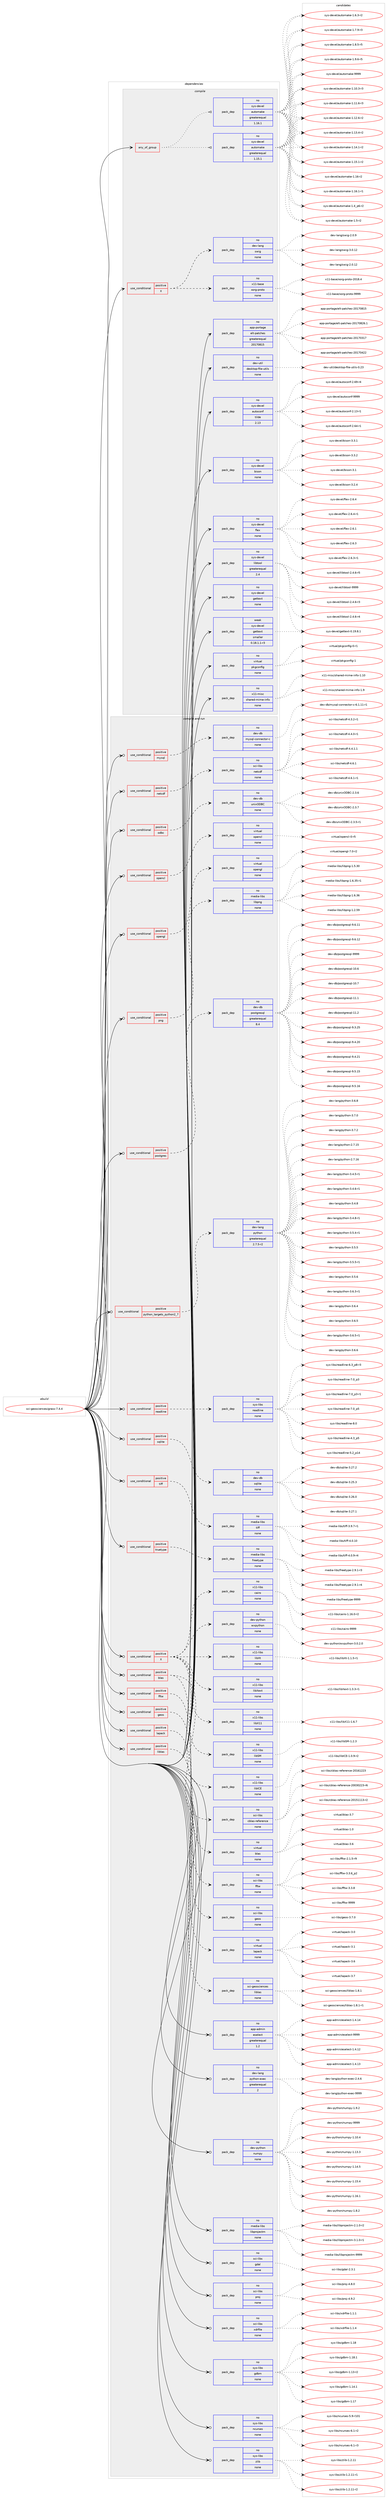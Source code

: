 digraph prolog {

# *************
# Graph options
# *************

newrank=true;
concentrate=true;
compound=true;
graph [rankdir=LR,fontname=Helvetica,fontsize=10,ranksep=1.5];#, ranksep=2.5, nodesep=0.2];
edge  [arrowhead=vee];
node  [fontname=Helvetica,fontsize=10];

# **********
# The ebuild
# **********

subgraph cluster_leftcol {
color=gray;
rank=same;
label=<<i>ebuild</i>>;
id [label="sci-geosciences/grass-7.4.4", color=red, width=4, href="../sci-geosciences/grass-7.4.4.svg"];
}

# ****************
# The dependencies
# ****************

subgraph cluster_midcol {
color=gray;
label=<<i>dependencies</i>>;
subgraph cluster_compile {
fillcolor="#eeeeee";
style=filled;
label=<<i>compile</i>>;
subgraph any26850 {
dependency1690851 [label=<<TABLE BORDER="0" CELLBORDER="1" CELLSPACING="0" CELLPADDING="4"><TR><TD CELLPADDING="10">any_of_group</TD></TR></TABLE>>, shape=none, color=red];subgraph pack1210342 {
dependency1690852 [label=<<TABLE BORDER="0" CELLBORDER="1" CELLSPACING="0" CELLPADDING="4" WIDTH="220"><TR><TD ROWSPAN="6" CELLPADDING="30">pack_dep</TD></TR><TR><TD WIDTH="110">no</TD></TR><TR><TD>sys-devel</TD></TR><TR><TD>automake</TD></TR><TR><TD>greaterequal</TD></TR><TR><TD>1.16.1</TD></TR></TABLE>>, shape=none, color=blue];
}
dependency1690851:e -> dependency1690852:w [weight=20,style="dotted",arrowhead="oinv"];
subgraph pack1210343 {
dependency1690853 [label=<<TABLE BORDER="0" CELLBORDER="1" CELLSPACING="0" CELLPADDING="4" WIDTH="220"><TR><TD ROWSPAN="6" CELLPADDING="30">pack_dep</TD></TR><TR><TD WIDTH="110">no</TD></TR><TR><TD>sys-devel</TD></TR><TR><TD>automake</TD></TR><TR><TD>greaterequal</TD></TR><TR><TD>1.15.1</TD></TR></TABLE>>, shape=none, color=blue];
}
dependency1690851:e -> dependency1690853:w [weight=20,style="dotted",arrowhead="oinv"];
}
id:e -> dependency1690851:w [weight=20,style="solid",arrowhead="vee"];
subgraph cond452807 {
dependency1690854 [label=<<TABLE BORDER="0" CELLBORDER="1" CELLSPACING="0" CELLPADDING="4"><TR><TD ROWSPAN="3" CELLPADDING="10">use_conditional</TD></TR><TR><TD>positive</TD></TR><TR><TD>X</TD></TR></TABLE>>, shape=none, color=red];
subgraph pack1210344 {
dependency1690855 [label=<<TABLE BORDER="0" CELLBORDER="1" CELLSPACING="0" CELLPADDING="4" WIDTH="220"><TR><TD ROWSPAN="6" CELLPADDING="30">pack_dep</TD></TR><TR><TD WIDTH="110">no</TD></TR><TR><TD>dev-lang</TD></TR><TR><TD>swig</TD></TR><TR><TD>none</TD></TR><TR><TD></TD></TR></TABLE>>, shape=none, color=blue];
}
dependency1690854:e -> dependency1690855:w [weight=20,style="dashed",arrowhead="vee"];
subgraph pack1210345 {
dependency1690856 [label=<<TABLE BORDER="0" CELLBORDER="1" CELLSPACING="0" CELLPADDING="4" WIDTH="220"><TR><TD ROWSPAN="6" CELLPADDING="30">pack_dep</TD></TR><TR><TD WIDTH="110">no</TD></TR><TR><TD>x11-base</TD></TR><TR><TD>xorg-proto</TD></TR><TR><TD>none</TD></TR><TR><TD></TD></TR></TABLE>>, shape=none, color=blue];
}
dependency1690854:e -> dependency1690856:w [weight=20,style="dashed",arrowhead="vee"];
}
id:e -> dependency1690854:w [weight=20,style="solid",arrowhead="vee"];
subgraph pack1210346 {
dependency1690857 [label=<<TABLE BORDER="0" CELLBORDER="1" CELLSPACING="0" CELLPADDING="4" WIDTH="220"><TR><TD ROWSPAN="6" CELLPADDING="30">pack_dep</TD></TR><TR><TD WIDTH="110">no</TD></TR><TR><TD>app-portage</TD></TR><TR><TD>elt-patches</TD></TR><TR><TD>greaterequal</TD></TR><TR><TD>20170815</TD></TR></TABLE>>, shape=none, color=blue];
}
id:e -> dependency1690857:w [weight=20,style="solid",arrowhead="vee"];
subgraph pack1210347 {
dependency1690858 [label=<<TABLE BORDER="0" CELLBORDER="1" CELLSPACING="0" CELLPADDING="4" WIDTH="220"><TR><TD ROWSPAN="6" CELLPADDING="30">pack_dep</TD></TR><TR><TD WIDTH="110">no</TD></TR><TR><TD>dev-util</TD></TR><TR><TD>desktop-file-utils</TD></TR><TR><TD>none</TD></TR><TR><TD></TD></TR></TABLE>>, shape=none, color=blue];
}
id:e -> dependency1690858:w [weight=20,style="solid",arrowhead="vee"];
subgraph pack1210348 {
dependency1690859 [label=<<TABLE BORDER="0" CELLBORDER="1" CELLSPACING="0" CELLPADDING="4" WIDTH="220"><TR><TD ROWSPAN="6" CELLPADDING="30">pack_dep</TD></TR><TR><TD WIDTH="110">no</TD></TR><TR><TD>sys-devel</TD></TR><TR><TD>autoconf</TD></TR><TR><TD>tilde</TD></TR><TR><TD>2.13</TD></TR></TABLE>>, shape=none, color=blue];
}
id:e -> dependency1690859:w [weight=20,style="solid",arrowhead="vee"];
subgraph pack1210349 {
dependency1690860 [label=<<TABLE BORDER="0" CELLBORDER="1" CELLSPACING="0" CELLPADDING="4" WIDTH="220"><TR><TD ROWSPAN="6" CELLPADDING="30">pack_dep</TD></TR><TR><TD WIDTH="110">no</TD></TR><TR><TD>sys-devel</TD></TR><TR><TD>bison</TD></TR><TR><TD>none</TD></TR><TR><TD></TD></TR></TABLE>>, shape=none, color=blue];
}
id:e -> dependency1690860:w [weight=20,style="solid",arrowhead="vee"];
subgraph pack1210350 {
dependency1690861 [label=<<TABLE BORDER="0" CELLBORDER="1" CELLSPACING="0" CELLPADDING="4" WIDTH="220"><TR><TD ROWSPAN="6" CELLPADDING="30">pack_dep</TD></TR><TR><TD WIDTH="110">no</TD></TR><TR><TD>sys-devel</TD></TR><TR><TD>flex</TD></TR><TR><TD>none</TD></TR><TR><TD></TD></TR></TABLE>>, shape=none, color=blue];
}
id:e -> dependency1690861:w [weight=20,style="solid",arrowhead="vee"];
subgraph pack1210351 {
dependency1690862 [label=<<TABLE BORDER="0" CELLBORDER="1" CELLSPACING="0" CELLPADDING="4" WIDTH="220"><TR><TD ROWSPAN="6" CELLPADDING="30">pack_dep</TD></TR><TR><TD WIDTH="110">no</TD></TR><TR><TD>sys-devel</TD></TR><TR><TD>gettext</TD></TR><TR><TD>none</TD></TR><TR><TD></TD></TR></TABLE>>, shape=none, color=blue];
}
id:e -> dependency1690862:w [weight=20,style="solid",arrowhead="vee"];
subgraph pack1210352 {
dependency1690863 [label=<<TABLE BORDER="0" CELLBORDER="1" CELLSPACING="0" CELLPADDING="4" WIDTH="220"><TR><TD ROWSPAN="6" CELLPADDING="30">pack_dep</TD></TR><TR><TD WIDTH="110">no</TD></TR><TR><TD>sys-devel</TD></TR><TR><TD>libtool</TD></TR><TR><TD>greaterequal</TD></TR><TR><TD>2.4</TD></TR></TABLE>>, shape=none, color=blue];
}
id:e -> dependency1690863:w [weight=20,style="solid",arrowhead="vee"];
subgraph pack1210353 {
dependency1690864 [label=<<TABLE BORDER="0" CELLBORDER="1" CELLSPACING="0" CELLPADDING="4" WIDTH="220"><TR><TD ROWSPAN="6" CELLPADDING="30">pack_dep</TD></TR><TR><TD WIDTH="110">no</TD></TR><TR><TD>virtual</TD></TR><TR><TD>pkgconfig</TD></TR><TR><TD>none</TD></TR><TR><TD></TD></TR></TABLE>>, shape=none, color=blue];
}
id:e -> dependency1690864:w [weight=20,style="solid",arrowhead="vee"];
subgraph pack1210354 {
dependency1690865 [label=<<TABLE BORDER="0" CELLBORDER="1" CELLSPACING="0" CELLPADDING="4" WIDTH="220"><TR><TD ROWSPAN="6" CELLPADDING="30">pack_dep</TD></TR><TR><TD WIDTH="110">no</TD></TR><TR><TD>x11-misc</TD></TR><TR><TD>shared-mime-info</TD></TR><TR><TD>none</TD></TR><TR><TD></TD></TR></TABLE>>, shape=none, color=blue];
}
id:e -> dependency1690865:w [weight=20,style="solid",arrowhead="vee"];
subgraph pack1210355 {
dependency1690866 [label=<<TABLE BORDER="0" CELLBORDER="1" CELLSPACING="0" CELLPADDING="4" WIDTH="220"><TR><TD ROWSPAN="6" CELLPADDING="30">pack_dep</TD></TR><TR><TD WIDTH="110">weak</TD></TR><TR><TD>sys-devel</TD></TR><TR><TD>gettext</TD></TR><TR><TD>smaller</TD></TR><TR><TD>0.18.1.1-r3</TD></TR></TABLE>>, shape=none, color=blue];
}
id:e -> dependency1690866:w [weight=20,style="solid",arrowhead="vee"];
}
subgraph cluster_compileandrun {
fillcolor="#eeeeee";
style=filled;
label=<<i>compile and run</i>>;
subgraph cond452808 {
dependency1690867 [label=<<TABLE BORDER="0" CELLBORDER="1" CELLSPACING="0" CELLPADDING="4"><TR><TD ROWSPAN="3" CELLPADDING="10">use_conditional</TD></TR><TR><TD>positive</TD></TR><TR><TD>X</TD></TR></TABLE>>, shape=none, color=red];
subgraph pack1210356 {
dependency1690868 [label=<<TABLE BORDER="0" CELLBORDER="1" CELLSPACING="0" CELLPADDING="4" WIDTH="220"><TR><TD ROWSPAN="6" CELLPADDING="30">pack_dep</TD></TR><TR><TD WIDTH="110">no</TD></TR><TR><TD>dev-python</TD></TR><TR><TD>wxpython</TD></TR><TR><TD>none</TD></TR><TR><TD></TD></TR></TABLE>>, shape=none, color=blue];
}
dependency1690867:e -> dependency1690868:w [weight=20,style="dashed",arrowhead="vee"];
subgraph pack1210357 {
dependency1690869 [label=<<TABLE BORDER="0" CELLBORDER="1" CELLSPACING="0" CELLPADDING="4" WIDTH="220"><TR><TD ROWSPAN="6" CELLPADDING="30">pack_dep</TD></TR><TR><TD WIDTH="110">no</TD></TR><TR><TD>x11-libs</TD></TR><TR><TD>cairo</TD></TR><TR><TD>none</TD></TR><TR><TD></TD></TR></TABLE>>, shape=none, color=blue];
}
dependency1690867:e -> dependency1690869:w [weight=20,style="dashed",arrowhead="vee"];
subgraph pack1210358 {
dependency1690870 [label=<<TABLE BORDER="0" CELLBORDER="1" CELLSPACING="0" CELLPADDING="4" WIDTH="220"><TR><TD ROWSPAN="6" CELLPADDING="30">pack_dep</TD></TR><TR><TD WIDTH="110">no</TD></TR><TR><TD>x11-libs</TD></TR><TR><TD>libICE</TD></TR><TR><TD>none</TD></TR><TR><TD></TD></TR></TABLE>>, shape=none, color=blue];
}
dependency1690867:e -> dependency1690870:w [weight=20,style="dashed",arrowhead="vee"];
subgraph pack1210359 {
dependency1690871 [label=<<TABLE BORDER="0" CELLBORDER="1" CELLSPACING="0" CELLPADDING="4" WIDTH="220"><TR><TD ROWSPAN="6" CELLPADDING="30">pack_dep</TD></TR><TR><TD WIDTH="110">no</TD></TR><TR><TD>x11-libs</TD></TR><TR><TD>libSM</TD></TR><TR><TD>none</TD></TR><TR><TD></TD></TR></TABLE>>, shape=none, color=blue];
}
dependency1690867:e -> dependency1690871:w [weight=20,style="dashed",arrowhead="vee"];
subgraph pack1210360 {
dependency1690872 [label=<<TABLE BORDER="0" CELLBORDER="1" CELLSPACING="0" CELLPADDING="4" WIDTH="220"><TR><TD ROWSPAN="6" CELLPADDING="30">pack_dep</TD></TR><TR><TD WIDTH="110">no</TD></TR><TR><TD>x11-libs</TD></TR><TR><TD>libX11</TD></TR><TR><TD>none</TD></TR><TR><TD></TD></TR></TABLE>>, shape=none, color=blue];
}
dependency1690867:e -> dependency1690872:w [weight=20,style="dashed",arrowhead="vee"];
subgraph pack1210361 {
dependency1690873 [label=<<TABLE BORDER="0" CELLBORDER="1" CELLSPACING="0" CELLPADDING="4" WIDTH="220"><TR><TD ROWSPAN="6" CELLPADDING="30">pack_dep</TD></TR><TR><TD WIDTH="110">no</TD></TR><TR><TD>x11-libs</TD></TR><TR><TD>libXext</TD></TR><TR><TD>none</TD></TR><TR><TD></TD></TR></TABLE>>, shape=none, color=blue];
}
dependency1690867:e -> dependency1690873:w [weight=20,style="dashed",arrowhead="vee"];
subgraph pack1210362 {
dependency1690874 [label=<<TABLE BORDER="0" CELLBORDER="1" CELLSPACING="0" CELLPADDING="4" WIDTH="220"><TR><TD ROWSPAN="6" CELLPADDING="30">pack_dep</TD></TR><TR><TD WIDTH="110">no</TD></TR><TR><TD>x11-libs</TD></TR><TR><TD>libXt</TD></TR><TR><TD>none</TD></TR><TR><TD></TD></TR></TABLE>>, shape=none, color=blue];
}
dependency1690867:e -> dependency1690874:w [weight=20,style="dashed",arrowhead="vee"];
}
id:e -> dependency1690867:w [weight=20,style="solid",arrowhead="odotvee"];
subgraph cond452809 {
dependency1690875 [label=<<TABLE BORDER="0" CELLBORDER="1" CELLSPACING="0" CELLPADDING="4"><TR><TD ROWSPAN="3" CELLPADDING="10">use_conditional</TD></TR><TR><TD>positive</TD></TR><TR><TD>blas</TD></TR></TABLE>>, shape=none, color=red];
subgraph pack1210363 {
dependency1690876 [label=<<TABLE BORDER="0" CELLBORDER="1" CELLSPACING="0" CELLPADDING="4" WIDTH="220"><TR><TD ROWSPAN="6" CELLPADDING="30">pack_dep</TD></TR><TR><TD WIDTH="110">no</TD></TR><TR><TD>sci-libs</TD></TR><TR><TD>cblas-reference</TD></TR><TR><TD>none</TD></TR><TR><TD></TD></TR></TABLE>>, shape=none, color=blue];
}
dependency1690875:e -> dependency1690876:w [weight=20,style="dashed",arrowhead="vee"];
subgraph pack1210364 {
dependency1690877 [label=<<TABLE BORDER="0" CELLBORDER="1" CELLSPACING="0" CELLPADDING="4" WIDTH="220"><TR><TD ROWSPAN="6" CELLPADDING="30">pack_dep</TD></TR><TR><TD WIDTH="110">no</TD></TR><TR><TD>virtual</TD></TR><TR><TD>blas</TD></TR><TR><TD>none</TD></TR><TR><TD></TD></TR></TABLE>>, shape=none, color=blue];
}
dependency1690875:e -> dependency1690877:w [weight=20,style="dashed",arrowhead="vee"];
}
id:e -> dependency1690875:w [weight=20,style="solid",arrowhead="odotvee"];
subgraph cond452810 {
dependency1690878 [label=<<TABLE BORDER="0" CELLBORDER="1" CELLSPACING="0" CELLPADDING="4"><TR><TD ROWSPAN="3" CELLPADDING="10">use_conditional</TD></TR><TR><TD>positive</TD></TR><TR><TD>fftw</TD></TR></TABLE>>, shape=none, color=red];
subgraph pack1210365 {
dependency1690879 [label=<<TABLE BORDER="0" CELLBORDER="1" CELLSPACING="0" CELLPADDING="4" WIDTH="220"><TR><TD ROWSPAN="6" CELLPADDING="30">pack_dep</TD></TR><TR><TD WIDTH="110">no</TD></TR><TR><TD>sci-libs</TD></TR><TR><TD>fftw</TD></TR><TR><TD>none</TD></TR><TR><TD></TD></TR></TABLE>>, shape=none, color=blue];
}
dependency1690878:e -> dependency1690879:w [weight=20,style="dashed",arrowhead="vee"];
}
id:e -> dependency1690878:w [weight=20,style="solid",arrowhead="odotvee"];
subgraph cond452811 {
dependency1690880 [label=<<TABLE BORDER="0" CELLBORDER="1" CELLSPACING="0" CELLPADDING="4"><TR><TD ROWSPAN="3" CELLPADDING="10">use_conditional</TD></TR><TR><TD>positive</TD></TR><TR><TD>geos</TD></TR></TABLE>>, shape=none, color=red];
subgraph pack1210366 {
dependency1690881 [label=<<TABLE BORDER="0" CELLBORDER="1" CELLSPACING="0" CELLPADDING="4" WIDTH="220"><TR><TD ROWSPAN="6" CELLPADDING="30">pack_dep</TD></TR><TR><TD WIDTH="110">no</TD></TR><TR><TD>sci-libs</TD></TR><TR><TD>geos</TD></TR><TR><TD>none</TD></TR><TR><TD></TD></TR></TABLE>>, shape=none, color=blue];
}
dependency1690880:e -> dependency1690881:w [weight=20,style="dashed",arrowhead="vee"];
}
id:e -> dependency1690880:w [weight=20,style="solid",arrowhead="odotvee"];
subgraph cond452812 {
dependency1690882 [label=<<TABLE BORDER="0" CELLBORDER="1" CELLSPACING="0" CELLPADDING="4"><TR><TD ROWSPAN="3" CELLPADDING="10">use_conditional</TD></TR><TR><TD>positive</TD></TR><TR><TD>lapack</TD></TR></TABLE>>, shape=none, color=red];
subgraph pack1210367 {
dependency1690883 [label=<<TABLE BORDER="0" CELLBORDER="1" CELLSPACING="0" CELLPADDING="4" WIDTH="220"><TR><TD ROWSPAN="6" CELLPADDING="30">pack_dep</TD></TR><TR><TD WIDTH="110">no</TD></TR><TR><TD>virtual</TD></TR><TR><TD>lapack</TD></TR><TR><TD>none</TD></TR><TR><TD></TD></TR></TABLE>>, shape=none, color=blue];
}
dependency1690882:e -> dependency1690883:w [weight=20,style="dashed",arrowhead="vee"];
}
id:e -> dependency1690882:w [weight=20,style="solid",arrowhead="odotvee"];
subgraph cond452813 {
dependency1690884 [label=<<TABLE BORDER="0" CELLBORDER="1" CELLSPACING="0" CELLPADDING="4"><TR><TD ROWSPAN="3" CELLPADDING="10">use_conditional</TD></TR><TR><TD>positive</TD></TR><TR><TD>liblas</TD></TR></TABLE>>, shape=none, color=red];
subgraph pack1210368 {
dependency1690885 [label=<<TABLE BORDER="0" CELLBORDER="1" CELLSPACING="0" CELLPADDING="4" WIDTH="220"><TR><TD ROWSPAN="6" CELLPADDING="30">pack_dep</TD></TR><TR><TD WIDTH="110">no</TD></TR><TR><TD>sci-geosciences</TD></TR><TR><TD>liblas</TD></TR><TR><TD>none</TD></TR><TR><TD></TD></TR></TABLE>>, shape=none, color=blue];
}
dependency1690884:e -> dependency1690885:w [weight=20,style="dashed",arrowhead="vee"];
}
id:e -> dependency1690884:w [weight=20,style="solid",arrowhead="odotvee"];
subgraph cond452814 {
dependency1690886 [label=<<TABLE BORDER="0" CELLBORDER="1" CELLSPACING="0" CELLPADDING="4"><TR><TD ROWSPAN="3" CELLPADDING="10">use_conditional</TD></TR><TR><TD>positive</TD></TR><TR><TD>mysql</TD></TR></TABLE>>, shape=none, color=red];
subgraph pack1210369 {
dependency1690887 [label=<<TABLE BORDER="0" CELLBORDER="1" CELLSPACING="0" CELLPADDING="4" WIDTH="220"><TR><TD ROWSPAN="6" CELLPADDING="30">pack_dep</TD></TR><TR><TD WIDTH="110">no</TD></TR><TR><TD>dev-db</TD></TR><TR><TD>mysql-connector-c</TD></TR><TR><TD>none</TD></TR><TR><TD></TD></TR></TABLE>>, shape=none, color=blue];
}
dependency1690886:e -> dependency1690887:w [weight=20,style="dashed",arrowhead="vee"];
}
id:e -> dependency1690886:w [weight=20,style="solid",arrowhead="odotvee"];
subgraph cond452815 {
dependency1690888 [label=<<TABLE BORDER="0" CELLBORDER="1" CELLSPACING="0" CELLPADDING="4"><TR><TD ROWSPAN="3" CELLPADDING="10">use_conditional</TD></TR><TR><TD>positive</TD></TR><TR><TD>netcdf</TD></TR></TABLE>>, shape=none, color=red];
subgraph pack1210370 {
dependency1690889 [label=<<TABLE BORDER="0" CELLBORDER="1" CELLSPACING="0" CELLPADDING="4" WIDTH="220"><TR><TD ROWSPAN="6" CELLPADDING="30">pack_dep</TD></TR><TR><TD WIDTH="110">no</TD></TR><TR><TD>sci-libs</TD></TR><TR><TD>netcdf</TD></TR><TR><TD>none</TD></TR><TR><TD></TD></TR></TABLE>>, shape=none, color=blue];
}
dependency1690888:e -> dependency1690889:w [weight=20,style="dashed",arrowhead="vee"];
}
id:e -> dependency1690888:w [weight=20,style="solid",arrowhead="odotvee"];
subgraph cond452816 {
dependency1690890 [label=<<TABLE BORDER="0" CELLBORDER="1" CELLSPACING="0" CELLPADDING="4"><TR><TD ROWSPAN="3" CELLPADDING="10">use_conditional</TD></TR><TR><TD>positive</TD></TR><TR><TD>odbc</TD></TR></TABLE>>, shape=none, color=red];
subgraph pack1210371 {
dependency1690891 [label=<<TABLE BORDER="0" CELLBORDER="1" CELLSPACING="0" CELLPADDING="4" WIDTH="220"><TR><TD ROWSPAN="6" CELLPADDING="30">pack_dep</TD></TR><TR><TD WIDTH="110">no</TD></TR><TR><TD>dev-db</TD></TR><TR><TD>unixODBC</TD></TR><TR><TD>none</TD></TR><TR><TD></TD></TR></TABLE>>, shape=none, color=blue];
}
dependency1690890:e -> dependency1690891:w [weight=20,style="dashed",arrowhead="vee"];
}
id:e -> dependency1690890:w [weight=20,style="solid",arrowhead="odotvee"];
subgraph cond452817 {
dependency1690892 [label=<<TABLE BORDER="0" CELLBORDER="1" CELLSPACING="0" CELLPADDING="4"><TR><TD ROWSPAN="3" CELLPADDING="10">use_conditional</TD></TR><TR><TD>positive</TD></TR><TR><TD>opencl</TD></TR></TABLE>>, shape=none, color=red];
subgraph pack1210372 {
dependency1690893 [label=<<TABLE BORDER="0" CELLBORDER="1" CELLSPACING="0" CELLPADDING="4" WIDTH="220"><TR><TD ROWSPAN="6" CELLPADDING="30">pack_dep</TD></TR><TR><TD WIDTH="110">no</TD></TR><TR><TD>virtual</TD></TR><TR><TD>opencl</TD></TR><TR><TD>none</TD></TR><TR><TD></TD></TR></TABLE>>, shape=none, color=blue];
}
dependency1690892:e -> dependency1690893:w [weight=20,style="dashed",arrowhead="vee"];
}
id:e -> dependency1690892:w [weight=20,style="solid",arrowhead="odotvee"];
subgraph cond452818 {
dependency1690894 [label=<<TABLE BORDER="0" CELLBORDER="1" CELLSPACING="0" CELLPADDING="4"><TR><TD ROWSPAN="3" CELLPADDING="10">use_conditional</TD></TR><TR><TD>positive</TD></TR><TR><TD>opengl</TD></TR></TABLE>>, shape=none, color=red];
subgraph pack1210373 {
dependency1690895 [label=<<TABLE BORDER="0" CELLBORDER="1" CELLSPACING="0" CELLPADDING="4" WIDTH="220"><TR><TD ROWSPAN="6" CELLPADDING="30">pack_dep</TD></TR><TR><TD WIDTH="110">no</TD></TR><TR><TD>virtual</TD></TR><TR><TD>opengl</TD></TR><TR><TD>none</TD></TR><TR><TD></TD></TR></TABLE>>, shape=none, color=blue];
}
dependency1690894:e -> dependency1690895:w [weight=20,style="dashed",arrowhead="vee"];
}
id:e -> dependency1690894:w [weight=20,style="solid",arrowhead="odotvee"];
subgraph cond452819 {
dependency1690896 [label=<<TABLE BORDER="0" CELLBORDER="1" CELLSPACING="0" CELLPADDING="4"><TR><TD ROWSPAN="3" CELLPADDING="10">use_conditional</TD></TR><TR><TD>positive</TD></TR><TR><TD>png</TD></TR></TABLE>>, shape=none, color=red];
subgraph pack1210374 {
dependency1690897 [label=<<TABLE BORDER="0" CELLBORDER="1" CELLSPACING="0" CELLPADDING="4" WIDTH="220"><TR><TD ROWSPAN="6" CELLPADDING="30">pack_dep</TD></TR><TR><TD WIDTH="110">no</TD></TR><TR><TD>media-libs</TD></TR><TR><TD>libpng</TD></TR><TR><TD>none</TD></TR><TR><TD></TD></TR></TABLE>>, shape=none, color=blue];
}
dependency1690896:e -> dependency1690897:w [weight=20,style="dashed",arrowhead="vee"];
}
id:e -> dependency1690896:w [weight=20,style="solid",arrowhead="odotvee"];
subgraph cond452820 {
dependency1690898 [label=<<TABLE BORDER="0" CELLBORDER="1" CELLSPACING="0" CELLPADDING="4"><TR><TD ROWSPAN="3" CELLPADDING="10">use_conditional</TD></TR><TR><TD>positive</TD></TR><TR><TD>postgres</TD></TR></TABLE>>, shape=none, color=red];
subgraph pack1210375 {
dependency1690899 [label=<<TABLE BORDER="0" CELLBORDER="1" CELLSPACING="0" CELLPADDING="4" WIDTH="220"><TR><TD ROWSPAN="6" CELLPADDING="30">pack_dep</TD></TR><TR><TD WIDTH="110">no</TD></TR><TR><TD>dev-db</TD></TR><TR><TD>postgresql</TD></TR><TR><TD>greaterequal</TD></TR><TR><TD>8.4</TD></TR></TABLE>>, shape=none, color=blue];
}
dependency1690898:e -> dependency1690899:w [weight=20,style="dashed",arrowhead="vee"];
}
id:e -> dependency1690898:w [weight=20,style="solid",arrowhead="odotvee"];
subgraph cond452821 {
dependency1690900 [label=<<TABLE BORDER="0" CELLBORDER="1" CELLSPACING="0" CELLPADDING="4"><TR><TD ROWSPAN="3" CELLPADDING="10">use_conditional</TD></TR><TR><TD>positive</TD></TR><TR><TD>python_targets_python2_7</TD></TR></TABLE>>, shape=none, color=red];
subgraph pack1210376 {
dependency1690901 [label=<<TABLE BORDER="0" CELLBORDER="1" CELLSPACING="0" CELLPADDING="4" WIDTH="220"><TR><TD ROWSPAN="6" CELLPADDING="30">pack_dep</TD></TR><TR><TD WIDTH="110">no</TD></TR><TR><TD>dev-lang</TD></TR><TR><TD>python</TD></TR><TR><TD>greaterequal</TD></TR><TR><TD>2.7.5-r2</TD></TR></TABLE>>, shape=none, color=blue];
}
dependency1690900:e -> dependency1690901:w [weight=20,style="dashed",arrowhead="vee"];
}
id:e -> dependency1690900:w [weight=20,style="solid",arrowhead="odotvee"];
subgraph cond452822 {
dependency1690902 [label=<<TABLE BORDER="0" CELLBORDER="1" CELLSPACING="0" CELLPADDING="4"><TR><TD ROWSPAN="3" CELLPADDING="10">use_conditional</TD></TR><TR><TD>positive</TD></TR><TR><TD>readline</TD></TR></TABLE>>, shape=none, color=red];
subgraph pack1210377 {
dependency1690903 [label=<<TABLE BORDER="0" CELLBORDER="1" CELLSPACING="0" CELLPADDING="4" WIDTH="220"><TR><TD ROWSPAN="6" CELLPADDING="30">pack_dep</TD></TR><TR><TD WIDTH="110">no</TD></TR><TR><TD>sys-libs</TD></TR><TR><TD>readline</TD></TR><TR><TD>none</TD></TR><TR><TD></TD></TR></TABLE>>, shape=none, color=blue];
}
dependency1690902:e -> dependency1690903:w [weight=20,style="dashed",arrowhead="vee"];
}
id:e -> dependency1690902:w [weight=20,style="solid",arrowhead="odotvee"];
subgraph cond452823 {
dependency1690904 [label=<<TABLE BORDER="0" CELLBORDER="1" CELLSPACING="0" CELLPADDING="4"><TR><TD ROWSPAN="3" CELLPADDING="10">use_conditional</TD></TR><TR><TD>positive</TD></TR><TR><TD>sqlite</TD></TR></TABLE>>, shape=none, color=red];
subgraph pack1210378 {
dependency1690905 [label=<<TABLE BORDER="0" CELLBORDER="1" CELLSPACING="0" CELLPADDING="4" WIDTH="220"><TR><TD ROWSPAN="6" CELLPADDING="30">pack_dep</TD></TR><TR><TD WIDTH="110">no</TD></TR><TR><TD>dev-db</TD></TR><TR><TD>sqlite</TD></TR><TR><TD>none</TD></TR><TR><TD></TD></TR></TABLE>>, shape=none, color=blue];
}
dependency1690904:e -> dependency1690905:w [weight=20,style="dashed",arrowhead="vee"];
}
id:e -> dependency1690904:w [weight=20,style="solid",arrowhead="odotvee"];
subgraph cond452824 {
dependency1690906 [label=<<TABLE BORDER="0" CELLBORDER="1" CELLSPACING="0" CELLPADDING="4"><TR><TD ROWSPAN="3" CELLPADDING="10">use_conditional</TD></TR><TR><TD>positive</TD></TR><TR><TD>tiff</TD></TR></TABLE>>, shape=none, color=red];
subgraph pack1210379 {
dependency1690907 [label=<<TABLE BORDER="0" CELLBORDER="1" CELLSPACING="0" CELLPADDING="4" WIDTH="220"><TR><TD ROWSPAN="6" CELLPADDING="30">pack_dep</TD></TR><TR><TD WIDTH="110">no</TD></TR><TR><TD>media-libs</TD></TR><TR><TD>tiff</TD></TR><TR><TD>none</TD></TR><TR><TD></TD></TR></TABLE>>, shape=none, color=blue];
}
dependency1690906:e -> dependency1690907:w [weight=20,style="dashed",arrowhead="vee"];
}
id:e -> dependency1690906:w [weight=20,style="solid",arrowhead="odotvee"];
subgraph cond452825 {
dependency1690908 [label=<<TABLE BORDER="0" CELLBORDER="1" CELLSPACING="0" CELLPADDING="4"><TR><TD ROWSPAN="3" CELLPADDING="10">use_conditional</TD></TR><TR><TD>positive</TD></TR><TR><TD>truetype</TD></TR></TABLE>>, shape=none, color=red];
subgraph pack1210380 {
dependency1690909 [label=<<TABLE BORDER="0" CELLBORDER="1" CELLSPACING="0" CELLPADDING="4" WIDTH="220"><TR><TD ROWSPAN="6" CELLPADDING="30">pack_dep</TD></TR><TR><TD WIDTH="110">no</TD></TR><TR><TD>media-libs</TD></TR><TR><TD>freetype</TD></TR><TR><TD>none</TD></TR><TR><TD></TD></TR></TABLE>>, shape=none, color=blue];
}
dependency1690908:e -> dependency1690909:w [weight=20,style="dashed",arrowhead="vee"];
}
id:e -> dependency1690908:w [weight=20,style="solid",arrowhead="odotvee"];
subgraph pack1210381 {
dependency1690910 [label=<<TABLE BORDER="0" CELLBORDER="1" CELLSPACING="0" CELLPADDING="4" WIDTH="220"><TR><TD ROWSPAN="6" CELLPADDING="30">pack_dep</TD></TR><TR><TD WIDTH="110">no</TD></TR><TR><TD>app-admin</TD></TR><TR><TD>eselect</TD></TR><TR><TD>greaterequal</TD></TR><TR><TD>1.2</TD></TR></TABLE>>, shape=none, color=blue];
}
id:e -> dependency1690910:w [weight=20,style="solid",arrowhead="odotvee"];
subgraph pack1210382 {
dependency1690911 [label=<<TABLE BORDER="0" CELLBORDER="1" CELLSPACING="0" CELLPADDING="4" WIDTH="220"><TR><TD ROWSPAN="6" CELLPADDING="30">pack_dep</TD></TR><TR><TD WIDTH="110">no</TD></TR><TR><TD>dev-lang</TD></TR><TR><TD>python-exec</TD></TR><TR><TD>greaterequal</TD></TR><TR><TD>2</TD></TR></TABLE>>, shape=none, color=blue];
}
id:e -> dependency1690911:w [weight=20,style="solid",arrowhead="odotvee"];
subgraph pack1210383 {
dependency1690912 [label=<<TABLE BORDER="0" CELLBORDER="1" CELLSPACING="0" CELLPADDING="4" WIDTH="220"><TR><TD ROWSPAN="6" CELLPADDING="30">pack_dep</TD></TR><TR><TD WIDTH="110">no</TD></TR><TR><TD>dev-python</TD></TR><TR><TD>numpy</TD></TR><TR><TD>none</TD></TR><TR><TD></TD></TR></TABLE>>, shape=none, color=blue];
}
id:e -> dependency1690912:w [weight=20,style="solid",arrowhead="odotvee"];
subgraph pack1210384 {
dependency1690913 [label=<<TABLE BORDER="0" CELLBORDER="1" CELLSPACING="0" CELLPADDING="4" WIDTH="220"><TR><TD ROWSPAN="6" CELLPADDING="30">pack_dep</TD></TR><TR><TD WIDTH="110">no</TD></TR><TR><TD>media-libs</TD></TR><TR><TD>libprojectm</TD></TR><TR><TD>none</TD></TR><TR><TD></TD></TR></TABLE>>, shape=none, color=blue];
}
id:e -> dependency1690913:w [weight=20,style="solid",arrowhead="odotvee"];
subgraph pack1210385 {
dependency1690914 [label=<<TABLE BORDER="0" CELLBORDER="1" CELLSPACING="0" CELLPADDING="4" WIDTH="220"><TR><TD ROWSPAN="6" CELLPADDING="30">pack_dep</TD></TR><TR><TD WIDTH="110">no</TD></TR><TR><TD>sci-libs</TD></TR><TR><TD>gdal</TD></TR><TR><TD>none</TD></TR><TR><TD></TD></TR></TABLE>>, shape=none, color=blue];
}
id:e -> dependency1690914:w [weight=20,style="solid",arrowhead="odotvee"];
subgraph pack1210386 {
dependency1690915 [label=<<TABLE BORDER="0" CELLBORDER="1" CELLSPACING="0" CELLPADDING="4" WIDTH="220"><TR><TD ROWSPAN="6" CELLPADDING="30">pack_dep</TD></TR><TR><TD WIDTH="110">no</TD></TR><TR><TD>sci-libs</TD></TR><TR><TD>proj</TD></TR><TR><TD>none</TD></TR><TR><TD></TD></TR></TABLE>>, shape=none, color=blue];
}
id:e -> dependency1690915:w [weight=20,style="solid",arrowhead="odotvee"];
subgraph pack1210387 {
dependency1690916 [label=<<TABLE BORDER="0" CELLBORDER="1" CELLSPACING="0" CELLPADDING="4" WIDTH="220"><TR><TD ROWSPAN="6" CELLPADDING="30">pack_dep</TD></TR><TR><TD WIDTH="110">no</TD></TR><TR><TD>sci-libs</TD></TR><TR><TD>xdrfile</TD></TR><TR><TD>none</TD></TR><TR><TD></TD></TR></TABLE>>, shape=none, color=blue];
}
id:e -> dependency1690916:w [weight=20,style="solid",arrowhead="odotvee"];
subgraph pack1210388 {
dependency1690917 [label=<<TABLE BORDER="0" CELLBORDER="1" CELLSPACING="0" CELLPADDING="4" WIDTH="220"><TR><TD ROWSPAN="6" CELLPADDING="30">pack_dep</TD></TR><TR><TD WIDTH="110">no</TD></TR><TR><TD>sys-libs</TD></TR><TR><TD>gdbm</TD></TR><TR><TD>none</TD></TR><TR><TD></TD></TR></TABLE>>, shape=none, color=blue];
}
id:e -> dependency1690917:w [weight=20,style="solid",arrowhead="odotvee"];
subgraph pack1210389 {
dependency1690918 [label=<<TABLE BORDER="0" CELLBORDER="1" CELLSPACING="0" CELLPADDING="4" WIDTH="220"><TR><TD ROWSPAN="6" CELLPADDING="30">pack_dep</TD></TR><TR><TD WIDTH="110">no</TD></TR><TR><TD>sys-libs</TD></TR><TR><TD>ncurses</TD></TR><TR><TD>none</TD></TR><TR><TD></TD></TR></TABLE>>, shape=none, color=blue];
}
id:e -> dependency1690918:w [weight=20,style="solid",arrowhead="odotvee"];
subgraph pack1210390 {
dependency1690919 [label=<<TABLE BORDER="0" CELLBORDER="1" CELLSPACING="0" CELLPADDING="4" WIDTH="220"><TR><TD ROWSPAN="6" CELLPADDING="30">pack_dep</TD></TR><TR><TD WIDTH="110">no</TD></TR><TR><TD>sys-libs</TD></TR><TR><TD>zlib</TD></TR><TR><TD>none</TD></TR><TR><TD></TD></TR></TABLE>>, shape=none, color=blue];
}
id:e -> dependency1690919:w [weight=20,style="solid",arrowhead="odotvee"];
}
subgraph cluster_run {
fillcolor="#eeeeee";
style=filled;
label=<<i>run</i>>;
}
}

# **************
# The candidates
# **************

subgraph cluster_choices {
rank=same;
color=gray;
label=<<i>candidates</i>>;

subgraph choice1210342 {
color=black;
nodesep=1;
choice11512111545100101118101108479711711611110997107101454946494846514511451 [label="sys-devel/automake-1.10.3-r3", color=red, width=4,href="../sys-devel/automake-1.10.3-r3.svg"];
choice11512111545100101118101108479711711611110997107101454946494946544511451 [label="sys-devel/automake-1.11.6-r3", color=red, width=4,href="../sys-devel/automake-1.11.6-r3.svg"];
choice11512111545100101118101108479711711611110997107101454946495046544511450 [label="sys-devel/automake-1.12.6-r2", color=red, width=4,href="../sys-devel/automake-1.12.6-r2.svg"];
choice11512111545100101118101108479711711611110997107101454946495146524511450 [label="sys-devel/automake-1.13.4-r2", color=red, width=4,href="../sys-devel/automake-1.13.4-r2.svg"];
choice11512111545100101118101108479711711611110997107101454946495246494511450 [label="sys-devel/automake-1.14.1-r2", color=red, width=4,href="../sys-devel/automake-1.14.1-r2.svg"];
choice11512111545100101118101108479711711611110997107101454946495346494511450 [label="sys-devel/automake-1.15.1-r2", color=red, width=4,href="../sys-devel/automake-1.15.1-r2.svg"];
choice1151211154510010111810110847971171161111099710710145494649544511450 [label="sys-devel/automake-1.16-r2", color=red, width=4,href="../sys-devel/automake-1.16-r2.svg"];
choice11512111545100101118101108479711711611110997107101454946495446494511449 [label="sys-devel/automake-1.16.1-r1", color=red, width=4,href="../sys-devel/automake-1.16.1-r1.svg"];
choice115121115451001011181011084797117116111109971071014549465295112544511450 [label="sys-devel/automake-1.4_p6-r2", color=red, width=4,href="../sys-devel/automake-1.4_p6-r2.svg"];
choice11512111545100101118101108479711711611110997107101454946534511450 [label="sys-devel/automake-1.5-r2", color=red, width=4,href="../sys-devel/automake-1.5-r2.svg"];
choice115121115451001011181011084797117116111109971071014549465446514511450 [label="sys-devel/automake-1.6.3-r2", color=red, width=4,href="../sys-devel/automake-1.6.3-r2.svg"];
choice115121115451001011181011084797117116111109971071014549465546574511451 [label="sys-devel/automake-1.7.9-r3", color=red, width=4,href="../sys-devel/automake-1.7.9-r3.svg"];
choice115121115451001011181011084797117116111109971071014549465646534511453 [label="sys-devel/automake-1.8.5-r5", color=red, width=4,href="../sys-devel/automake-1.8.5-r5.svg"];
choice115121115451001011181011084797117116111109971071014549465746544511453 [label="sys-devel/automake-1.9.6-r5", color=red, width=4,href="../sys-devel/automake-1.9.6-r5.svg"];
choice115121115451001011181011084797117116111109971071014557575757 [label="sys-devel/automake-9999", color=red, width=4,href="../sys-devel/automake-9999.svg"];
dependency1690852:e -> choice11512111545100101118101108479711711611110997107101454946494846514511451:w [style=dotted,weight="100"];
dependency1690852:e -> choice11512111545100101118101108479711711611110997107101454946494946544511451:w [style=dotted,weight="100"];
dependency1690852:e -> choice11512111545100101118101108479711711611110997107101454946495046544511450:w [style=dotted,weight="100"];
dependency1690852:e -> choice11512111545100101118101108479711711611110997107101454946495146524511450:w [style=dotted,weight="100"];
dependency1690852:e -> choice11512111545100101118101108479711711611110997107101454946495246494511450:w [style=dotted,weight="100"];
dependency1690852:e -> choice11512111545100101118101108479711711611110997107101454946495346494511450:w [style=dotted,weight="100"];
dependency1690852:e -> choice1151211154510010111810110847971171161111099710710145494649544511450:w [style=dotted,weight="100"];
dependency1690852:e -> choice11512111545100101118101108479711711611110997107101454946495446494511449:w [style=dotted,weight="100"];
dependency1690852:e -> choice115121115451001011181011084797117116111109971071014549465295112544511450:w [style=dotted,weight="100"];
dependency1690852:e -> choice11512111545100101118101108479711711611110997107101454946534511450:w [style=dotted,weight="100"];
dependency1690852:e -> choice115121115451001011181011084797117116111109971071014549465446514511450:w [style=dotted,weight="100"];
dependency1690852:e -> choice115121115451001011181011084797117116111109971071014549465546574511451:w [style=dotted,weight="100"];
dependency1690852:e -> choice115121115451001011181011084797117116111109971071014549465646534511453:w [style=dotted,weight="100"];
dependency1690852:e -> choice115121115451001011181011084797117116111109971071014549465746544511453:w [style=dotted,weight="100"];
dependency1690852:e -> choice115121115451001011181011084797117116111109971071014557575757:w [style=dotted,weight="100"];
}
subgraph choice1210343 {
color=black;
nodesep=1;
choice11512111545100101118101108479711711611110997107101454946494846514511451 [label="sys-devel/automake-1.10.3-r3", color=red, width=4,href="../sys-devel/automake-1.10.3-r3.svg"];
choice11512111545100101118101108479711711611110997107101454946494946544511451 [label="sys-devel/automake-1.11.6-r3", color=red, width=4,href="../sys-devel/automake-1.11.6-r3.svg"];
choice11512111545100101118101108479711711611110997107101454946495046544511450 [label="sys-devel/automake-1.12.6-r2", color=red, width=4,href="../sys-devel/automake-1.12.6-r2.svg"];
choice11512111545100101118101108479711711611110997107101454946495146524511450 [label="sys-devel/automake-1.13.4-r2", color=red, width=4,href="../sys-devel/automake-1.13.4-r2.svg"];
choice11512111545100101118101108479711711611110997107101454946495246494511450 [label="sys-devel/automake-1.14.1-r2", color=red, width=4,href="../sys-devel/automake-1.14.1-r2.svg"];
choice11512111545100101118101108479711711611110997107101454946495346494511450 [label="sys-devel/automake-1.15.1-r2", color=red, width=4,href="../sys-devel/automake-1.15.1-r2.svg"];
choice1151211154510010111810110847971171161111099710710145494649544511450 [label="sys-devel/automake-1.16-r2", color=red, width=4,href="../sys-devel/automake-1.16-r2.svg"];
choice11512111545100101118101108479711711611110997107101454946495446494511449 [label="sys-devel/automake-1.16.1-r1", color=red, width=4,href="../sys-devel/automake-1.16.1-r1.svg"];
choice115121115451001011181011084797117116111109971071014549465295112544511450 [label="sys-devel/automake-1.4_p6-r2", color=red, width=4,href="../sys-devel/automake-1.4_p6-r2.svg"];
choice11512111545100101118101108479711711611110997107101454946534511450 [label="sys-devel/automake-1.5-r2", color=red, width=4,href="../sys-devel/automake-1.5-r2.svg"];
choice115121115451001011181011084797117116111109971071014549465446514511450 [label="sys-devel/automake-1.6.3-r2", color=red, width=4,href="../sys-devel/automake-1.6.3-r2.svg"];
choice115121115451001011181011084797117116111109971071014549465546574511451 [label="sys-devel/automake-1.7.9-r3", color=red, width=4,href="../sys-devel/automake-1.7.9-r3.svg"];
choice115121115451001011181011084797117116111109971071014549465646534511453 [label="sys-devel/automake-1.8.5-r5", color=red, width=4,href="../sys-devel/automake-1.8.5-r5.svg"];
choice115121115451001011181011084797117116111109971071014549465746544511453 [label="sys-devel/automake-1.9.6-r5", color=red, width=4,href="../sys-devel/automake-1.9.6-r5.svg"];
choice115121115451001011181011084797117116111109971071014557575757 [label="sys-devel/automake-9999", color=red, width=4,href="../sys-devel/automake-9999.svg"];
dependency1690853:e -> choice11512111545100101118101108479711711611110997107101454946494846514511451:w [style=dotted,weight="100"];
dependency1690853:e -> choice11512111545100101118101108479711711611110997107101454946494946544511451:w [style=dotted,weight="100"];
dependency1690853:e -> choice11512111545100101118101108479711711611110997107101454946495046544511450:w [style=dotted,weight="100"];
dependency1690853:e -> choice11512111545100101118101108479711711611110997107101454946495146524511450:w [style=dotted,weight="100"];
dependency1690853:e -> choice11512111545100101118101108479711711611110997107101454946495246494511450:w [style=dotted,weight="100"];
dependency1690853:e -> choice11512111545100101118101108479711711611110997107101454946495346494511450:w [style=dotted,weight="100"];
dependency1690853:e -> choice1151211154510010111810110847971171161111099710710145494649544511450:w [style=dotted,weight="100"];
dependency1690853:e -> choice11512111545100101118101108479711711611110997107101454946495446494511449:w [style=dotted,weight="100"];
dependency1690853:e -> choice115121115451001011181011084797117116111109971071014549465295112544511450:w [style=dotted,weight="100"];
dependency1690853:e -> choice11512111545100101118101108479711711611110997107101454946534511450:w [style=dotted,weight="100"];
dependency1690853:e -> choice115121115451001011181011084797117116111109971071014549465446514511450:w [style=dotted,weight="100"];
dependency1690853:e -> choice115121115451001011181011084797117116111109971071014549465546574511451:w [style=dotted,weight="100"];
dependency1690853:e -> choice115121115451001011181011084797117116111109971071014549465646534511453:w [style=dotted,weight="100"];
dependency1690853:e -> choice115121115451001011181011084797117116111109971071014549465746544511453:w [style=dotted,weight="100"];
dependency1690853:e -> choice115121115451001011181011084797117116111109971071014557575757:w [style=dotted,weight="100"];
}
subgraph choice1210344 {
color=black;
nodesep=1;
choice10010111845108971101034711511910510345504648464950 [label="dev-lang/swig-2.0.12", color=red, width=4,href="../dev-lang/swig-2.0.12.svg"];
choice100101118451089711010347115119105103455046484657 [label="dev-lang/swig-2.0.9", color=red, width=4,href="../dev-lang/swig-2.0.9.svg"];
choice10010111845108971101034711511910510345514648464950 [label="dev-lang/swig-3.0.12", color=red, width=4,href="../dev-lang/swig-3.0.12.svg"];
dependency1690855:e -> choice10010111845108971101034711511910510345504648464950:w [style=dotted,weight="100"];
dependency1690855:e -> choice100101118451089711010347115119105103455046484657:w [style=dotted,weight="100"];
dependency1690855:e -> choice10010111845108971101034711511910510345514648464950:w [style=dotted,weight="100"];
}
subgraph choice1210345 {
color=black;
nodesep=1;
choice1204949459897115101471201111141034511211411111611145504849564652 [label="x11-base/xorg-proto-2018.4", color=red, width=4,href="../x11-base/xorg-proto-2018.4.svg"];
choice120494945989711510147120111114103451121141111161114557575757 [label="x11-base/xorg-proto-9999", color=red, width=4,href="../x11-base/xorg-proto-9999.svg"];
dependency1690856:e -> choice1204949459897115101471201111141034511211411111611145504849564652:w [style=dotted,weight="100"];
dependency1690856:e -> choice120494945989711510147120111114103451121141111161114557575757:w [style=dotted,weight="100"];
}
subgraph choice1210346 {
color=black;
nodesep=1;
choice97112112451121111141169710310147101108116451129711699104101115455048495548514955 [label="app-portage/elt-patches-20170317", color=red, width=4,href="../app-portage/elt-patches-20170317.svg"];
choice97112112451121111141169710310147101108116451129711699104101115455048495548525050 [label="app-portage/elt-patches-20170422", color=red, width=4,href="../app-portage/elt-patches-20170422.svg"];
choice97112112451121111141169710310147101108116451129711699104101115455048495548564953 [label="app-portage/elt-patches-20170815", color=red, width=4,href="../app-portage/elt-patches-20170815.svg"];
choice971121124511211111411697103101471011081164511297116991041011154550484955485650544649 [label="app-portage/elt-patches-20170826.1", color=red, width=4,href="../app-portage/elt-patches-20170826.1.svg"];
dependency1690857:e -> choice97112112451121111141169710310147101108116451129711699104101115455048495548514955:w [style=dotted,weight="100"];
dependency1690857:e -> choice97112112451121111141169710310147101108116451129711699104101115455048495548525050:w [style=dotted,weight="100"];
dependency1690857:e -> choice97112112451121111141169710310147101108116451129711699104101115455048495548564953:w [style=dotted,weight="100"];
dependency1690857:e -> choice971121124511211111411697103101471011081164511297116991041011154550484955485650544649:w [style=dotted,weight="100"];
}
subgraph choice1210347 {
color=black;
nodesep=1;
choice100101118451171161051084710010111510711611111245102105108101451171161051081154548465051 [label="dev-util/desktop-file-utils-0.23", color=red, width=4,href="../dev-util/desktop-file-utils-0.23.svg"];
dependency1690858:e -> choice100101118451171161051084710010111510711611111245102105108101451171161051081154548465051:w [style=dotted,weight="100"];
}
subgraph choice1210348 {
color=black;
nodesep=1;
choice1151211154510010111810110847971171161119911111010245504649514511449 [label="sys-devel/autoconf-2.13-r1", color=red, width=4,href="../sys-devel/autoconf-2.13-r1.svg"];
choice1151211154510010111810110847971171161119911111010245504654524511449 [label="sys-devel/autoconf-2.64-r1", color=red, width=4,href="../sys-devel/autoconf-2.64-r1.svg"];
choice1151211154510010111810110847971171161119911111010245504654574511452 [label="sys-devel/autoconf-2.69-r4", color=red, width=4,href="../sys-devel/autoconf-2.69-r4.svg"];
choice115121115451001011181011084797117116111991111101024557575757 [label="sys-devel/autoconf-9999", color=red, width=4,href="../sys-devel/autoconf-9999.svg"];
dependency1690859:e -> choice1151211154510010111810110847971171161119911111010245504649514511449:w [style=dotted,weight="100"];
dependency1690859:e -> choice1151211154510010111810110847971171161119911111010245504654524511449:w [style=dotted,weight="100"];
dependency1690859:e -> choice1151211154510010111810110847971171161119911111010245504654574511452:w [style=dotted,weight="100"];
dependency1690859:e -> choice115121115451001011181011084797117116111991111101024557575757:w [style=dotted,weight="100"];
}
subgraph choice1210349 {
color=black;
nodesep=1;
choice11512111545100101118101108479810511511111045514649 [label="sys-devel/bison-3.1", color=red, width=4,href="../sys-devel/bison-3.1.svg"];
choice115121115451001011181011084798105115111110455146504652 [label="sys-devel/bison-3.2.4", color=red, width=4,href="../sys-devel/bison-3.2.4.svg"];
choice115121115451001011181011084798105115111110455146514649 [label="sys-devel/bison-3.3.1", color=red, width=4,href="../sys-devel/bison-3.3.1.svg"];
choice115121115451001011181011084798105115111110455146514650 [label="sys-devel/bison-3.3.2", color=red, width=4,href="../sys-devel/bison-3.3.2.svg"];
dependency1690860:e -> choice11512111545100101118101108479810511511111045514649:w [style=dotted,weight="100"];
dependency1690860:e -> choice115121115451001011181011084798105115111110455146504652:w [style=dotted,weight="100"];
dependency1690860:e -> choice115121115451001011181011084798105115111110455146514649:w [style=dotted,weight="100"];
dependency1690860:e -> choice115121115451001011181011084798105115111110455146514650:w [style=dotted,weight="100"];
}
subgraph choice1210350 {
color=black;
nodesep=1;
choice1151211154510010111810110847102108101120455046544649 [label="sys-devel/flex-2.6.1", color=red, width=4,href="../sys-devel/flex-2.6.1.svg"];
choice1151211154510010111810110847102108101120455046544651 [label="sys-devel/flex-2.6.3", color=red, width=4,href="../sys-devel/flex-2.6.3.svg"];
choice11512111545100101118101108471021081011204550465446514511449 [label="sys-devel/flex-2.6.3-r1", color=red, width=4,href="../sys-devel/flex-2.6.3-r1.svg"];
choice1151211154510010111810110847102108101120455046544652 [label="sys-devel/flex-2.6.4", color=red, width=4,href="../sys-devel/flex-2.6.4.svg"];
choice11512111545100101118101108471021081011204550465446524511449 [label="sys-devel/flex-2.6.4-r1", color=red, width=4,href="../sys-devel/flex-2.6.4-r1.svg"];
dependency1690861:e -> choice1151211154510010111810110847102108101120455046544649:w [style=dotted,weight="100"];
dependency1690861:e -> choice1151211154510010111810110847102108101120455046544651:w [style=dotted,weight="100"];
dependency1690861:e -> choice11512111545100101118101108471021081011204550465446514511449:w [style=dotted,weight="100"];
dependency1690861:e -> choice1151211154510010111810110847102108101120455046544652:w [style=dotted,weight="100"];
dependency1690861:e -> choice11512111545100101118101108471021081011204550465446524511449:w [style=dotted,weight="100"];
}
subgraph choice1210351 {
color=black;
nodesep=1;
choice1151211154510010111810110847103101116116101120116454846495746564649 [label="sys-devel/gettext-0.19.8.1", color=red, width=4,href="../sys-devel/gettext-0.19.8.1.svg"];
dependency1690862:e -> choice1151211154510010111810110847103101116116101120116454846495746564649:w [style=dotted,weight="100"];
}
subgraph choice1210352 {
color=black;
nodesep=1;
choice1151211154510010111810110847108105981161111111084550465246544511451 [label="sys-devel/libtool-2.4.6-r3", color=red, width=4,href="../sys-devel/libtool-2.4.6-r3.svg"];
choice1151211154510010111810110847108105981161111111084550465246544511452 [label="sys-devel/libtool-2.4.6-r4", color=red, width=4,href="../sys-devel/libtool-2.4.6-r4.svg"];
choice1151211154510010111810110847108105981161111111084550465246544511453 [label="sys-devel/libtool-2.4.6-r5", color=red, width=4,href="../sys-devel/libtool-2.4.6-r5.svg"];
choice1151211154510010111810110847108105981161111111084557575757 [label="sys-devel/libtool-9999", color=red, width=4,href="../sys-devel/libtool-9999.svg"];
dependency1690863:e -> choice1151211154510010111810110847108105981161111111084550465246544511451:w [style=dotted,weight="100"];
dependency1690863:e -> choice1151211154510010111810110847108105981161111111084550465246544511452:w [style=dotted,weight="100"];
dependency1690863:e -> choice1151211154510010111810110847108105981161111111084550465246544511453:w [style=dotted,weight="100"];
dependency1690863:e -> choice1151211154510010111810110847108105981161111111084557575757:w [style=dotted,weight="100"];
}
subgraph choice1210353 {
color=black;
nodesep=1;
choice11810511411611797108471121071039911111010210510345484511449 [label="virtual/pkgconfig-0-r1", color=red, width=4,href="../virtual/pkgconfig-0-r1.svg"];
choice1181051141161179710847112107103991111101021051034549 [label="virtual/pkgconfig-1", color=red, width=4,href="../virtual/pkgconfig-1.svg"];
dependency1690864:e -> choice11810511411611797108471121071039911111010210510345484511449:w [style=dotted,weight="100"];
dependency1690864:e -> choice1181051141161179710847112107103991111101021051034549:w [style=dotted,weight="100"];
}
subgraph choice1210354 {
color=black;
nodesep=1;
choice12049494510910511599471151049711410110045109105109101451051101021114549464948 [label="x11-misc/shared-mime-info-1.10", color=red, width=4,href="../x11-misc/shared-mime-info-1.10.svg"];
choice120494945109105115994711510497114101100451091051091014510511010211145494657 [label="x11-misc/shared-mime-info-1.9", color=red, width=4,href="../x11-misc/shared-mime-info-1.9.svg"];
dependency1690865:e -> choice12049494510910511599471151049711410110045109105109101451051101021114549464948:w [style=dotted,weight="100"];
dependency1690865:e -> choice120494945109105115994711510497114101100451091051091014510511010211145494657:w [style=dotted,weight="100"];
}
subgraph choice1210355 {
color=black;
nodesep=1;
choice1151211154510010111810110847103101116116101120116454846495746564649 [label="sys-devel/gettext-0.19.8.1", color=red, width=4,href="../sys-devel/gettext-0.19.8.1.svg"];
dependency1690866:e -> choice1151211154510010111810110847103101116116101120116454846495746564649:w [style=dotted,weight="100"];
}
subgraph choice1210356 {
color=black;
nodesep=1;
choice10010111845112121116104111110471191201121211161041111104551464846504648 [label="dev-python/wxpython-3.0.2.0", color=red, width=4,href="../dev-python/wxpython-3.0.2.0.svg"];
dependency1690868:e -> choice10010111845112121116104111110471191201121211161041111104551464846504648:w [style=dotted,weight="100"];
}
subgraph choice1210357 {
color=black;
nodesep=1;
choice12049494510810598115479997105114111454946495446484511450 [label="x11-libs/cairo-1.16.0-r2", color=red, width=4,href="../x11-libs/cairo-1.16.0-r2.svg"];
choice120494945108105981154799971051141114557575757 [label="x11-libs/cairo-9999", color=red, width=4,href="../x11-libs/cairo-9999.svg"];
dependency1690869:e -> choice12049494510810598115479997105114111454946495446484511450:w [style=dotted,weight="100"];
dependency1690869:e -> choice120494945108105981154799971051141114557575757:w [style=dotted,weight="100"];
}
subgraph choice1210358 {
color=black;
nodesep=1;
choice1204949451081059811547108105987367694549464846574511450 [label="x11-libs/libICE-1.0.9-r2", color=red, width=4,href="../x11-libs/libICE-1.0.9-r2.svg"];
dependency1690870:e -> choice1204949451081059811547108105987367694549464846574511450:w [style=dotted,weight="100"];
}
subgraph choice1210359 {
color=black;
nodesep=1;
choice1204949451081059811547108105988377454946504651 [label="x11-libs/libSM-1.2.3", color=red, width=4,href="../x11-libs/libSM-1.2.3.svg"];
dependency1690871:e -> choice1204949451081059811547108105988377454946504651:w [style=dotted,weight="100"];
}
subgraph choice1210360 {
color=black;
nodesep=1;
choice120494945108105981154710810598884949454946544655 [label="x11-libs/libX11-1.6.7", color=red, width=4,href="../x11-libs/libX11-1.6.7.svg"];
dependency1690872:e -> choice120494945108105981154710810598884949454946544655:w [style=dotted,weight="100"];
}
subgraph choice1210361 {
color=black;
nodesep=1;
choice120494945108105981154710810598881011201164549465146514511449 [label="x11-libs/libXext-1.3.3-r1", color=red, width=4,href="../x11-libs/libXext-1.3.3-r1.svg"];
dependency1690873:e -> choice120494945108105981154710810598881011201164549465146514511449:w [style=dotted,weight="100"];
}
subgraph choice1210362 {
color=black;
nodesep=1;
choice120494945108105981154710810598881164549464946534511449 [label="x11-libs/libXt-1.1.5-r1", color=red, width=4,href="../x11-libs/libXt-1.1.5-r1.svg"];
dependency1690874:e -> choice120494945108105981154710810598881164549464946534511449:w [style=dotted,weight="100"];
}
subgraph choice1210363 {
color=black;
nodesep=1;
choice1159910545108105981154799981089711545114101102101114101110991014550484851485050514511454 [label="sci-libs/cblas-reference-20030223-r6", color=red, width=4,href="../sci-libs/cblas-reference-20030223-r6.svg"];
choice1159910545108105981154799981089711545114101102101114101110991014550484953494949514511450 [label="sci-libs/cblas-reference-20151113-r2", color=red, width=4,href="../sci-libs/cblas-reference-20151113-r2.svg"];
choice115991054510810598115479998108971154511410110210111410111099101455048495449505051 [label="sci-libs/cblas-reference-20161223", color=red, width=4,href="../sci-libs/cblas-reference-20161223.svg"];
dependency1690876:e -> choice1159910545108105981154799981089711545114101102101114101110991014550484851485050514511454:w [style=dotted,weight="100"];
dependency1690876:e -> choice1159910545108105981154799981089711545114101102101114101110991014550484953494949514511450:w [style=dotted,weight="100"];
dependency1690876:e -> choice115991054510810598115479998108971154511410110210111410111099101455048495449505051:w [style=dotted,weight="100"];
}
subgraph choice1210364 {
color=black;
nodesep=1;
choice1181051141161179710847981089711545494648 [label="virtual/blas-1.0", color=red, width=4,href="../virtual/blas-1.0.svg"];
choice1181051141161179710847981089711545514654 [label="virtual/blas-3.6", color=red, width=4,href="../virtual/blas-3.6.svg"];
choice1181051141161179710847981089711545514655 [label="virtual/blas-3.7", color=red, width=4,href="../virtual/blas-3.7.svg"];
dependency1690877:e -> choice1181051141161179710847981089711545494648:w [style=dotted,weight="100"];
dependency1690877:e -> choice1181051141161179710847981089711545514654:w [style=dotted,weight="100"];
dependency1690877:e -> choice1181051141161179710847981089711545514655:w [style=dotted,weight="100"];
}
subgraph choice1210365 {
color=black;
nodesep=1;
choice115991054510810598115471021021161194550464946534511457 [label="sci-libs/fftw-2.1.5-r9", color=red, width=4,href="../sci-libs/fftw-2.1.5-r9.svg"];
choice115991054510810598115471021021161194551465146549511250 [label="sci-libs/fftw-3.3.6_p2", color=red, width=4,href="../sci-libs/fftw-3.3.6_p2.svg"];
choice11599105451081059811547102102116119455146514656 [label="sci-libs/fftw-3.3.8", color=red, width=4,href="../sci-libs/fftw-3.3.8.svg"];
choice115991054510810598115471021021161194557575757 [label="sci-libs/fftw-9999", color=red, width=4,href="../sci-libs/fftw-9999.svg"];
dependency1690879:e -> choice115991054510810598115471021021161194550464946534511457:w [style=dotted,weight="100"];
dependency1690879:e -> choice115991054510810598115471021021161194551465146549511250:w [style=dotted,weight="100"];
dependency1690879:e -> choice11599105451081059811547102102116119455146514656:w [style=dotted,weight="100"];
dependency1690879:e -> choice115991054510810598115471021021161194557575757:w [style=dotted,weight="100"];
}
subgraph choice1210366 {
color=black;
nodesep=1;
choice11599105451081059811547103101111115455146554648 [label="sci-libs/geos-3.7.0", color=red, width=4,href="../sci-libs/geos-3.7.0.svg"];
dependency1690881:e -> choice11599105451081059811547103101111115455146554648:w [style=dotted,weight="100"];
}
subgraph choice1210367 {
color=black;
nodesep=1;
choice118105114116117971084710897112979910745514648 [label="virtual/lapack-3.0", color=red, width=4,href="../virtual/lapack-3.0.svg"];
choice118105114116117971084710897112979910745514649 [label="virtual/lapack-3.1", color=red, width=4,href="../virtual/lapack-3.1.svg"];
choice118105114116117971084710897112979910745514654 [label="virtual/lapack-3.6", color=red, width=4,href="../virtual/lapack-3.6.svg"];
choice118105114116117971084710897112979910745514655 [label="virtual/lapack-3.7", color=red, width=4,href="../virtual/lapack-3.7.svg"];
dependency1690883:e -> choice118105114116117971084710897112979910745514648:w [style=dotted,weight="100"];
dependency1690883:e -> choice118105114116117971084710897112979910745514649:w [style=dotted,weight="100"];
dependency1690883:e -> choice118105114116117971084710897112979910745514654:w [style=dotted,weight="100"];
dependency1690883:e -> choice118105114116117971084710897112979910745514655:w [style=dotted,weight="100"];
}
subgraph choice1210368 {
color=black;
nodesep=1;
choice11599105451031011111159910510111099101115471081059810897115454946564649 [label="sci-geosciences/liblas-1.8.1", color=red, width=4,href="../sci-geosciences/liblas-1.8.1.svg"];
choice115991054510310111111599105101110991011154710810598108971154549465646494511449 [label="sci-geosciences/liblas-1.8.1-r1", color=red, width=4,href="../sci-geosciences/liblas-1.8.1-r1.svg"];
dependency1690885:e -> choice11599105451031011111159910510111099101115471081059810897115454946564649:w [style=dotted,weight="100"];
dependency1690885:e -> choice115991054510310111111599105101110991011154710810598108971154549465646494511449:w [style=dotted,weight="100"];
}
subgraph choice1210369 {
color=black;
nodesep=1;
choice1001011184510098471091211151131084599111110110101991161111144599455446494649494511449 [label="dev-db/mysql-connector-c-6.1.11-r1", color=red, width=4,href="../dev-db/mysql-connector-c-6.1.11-r1.svg"];
dependency1690887:e -> choice1001011184510098471091211151131084599111110110101991161111144599455446494649494511449:w [style=dotted,weight="100"];
}
subgraph choice1210370 {
color=black;
nodesep=1;
choice11599105451081059811547110101116991001024552465146504511449 [label="sci-libs/netcdf-4.3.2-r1", color=red, width=4,href="../sci-libs/netcdf-4.3.2-r1.svg"];
choice11599105451081059811547110101116991001024552465246484511449 [label="sci-libs/netcdf-4.4.0-r1", color=red, width=4,href="../sci-libs/netcdf-4.4.0-r1.svg"];
choice11599105451081059811547110101116991001024552465246494649 [label="sci-libs/netcdf-4.4.1.1", color=red, width=4,href="../sci-libs/netcdf-4.4.1.1.svg"];
choice1159910545108105981154711010111699100102455246544649 [label="sci-libs/netcdf-4.6.1", color=red, width=4,href="../sci-libs/netcdf-4.6.1.svg"];
choice11599105451081059811547110101116991001024552465446494511449 [label="sci-libs/netcdf-4.6.1-r1", color=red, width=4,href="../sci-libs/netcdf-4.6.1-r1.svg"];
dependency1690889:e -> choice11599105451081059811547110101116991001024552465146504511449:w [style=dotted,weight="100"];
dependency1690889:e -> choice11599105451081059811547110101116991001024552465246484511449:w [style=dotted,weight="100"];
dependency1690889:e -> choice11599105451081059811547110101116991001024552465246494649:w [style=dotted,weight="100"];
dependency1690889:e -> choice1159910545108105981154711010111699100102455246544649:w [style=dotted,weight="100"];
dependency1690889:e -> choice11599105451081059811547110101116991001024552465446494511449:w [style=dotted,weight="100"];
}
subgraph choice1210371 {
color=black;
nodesep=1;
choice100101118451009847117110105120796866674550465146534511449 [label="dev-db/unixODBC-2.3.5-r1", color=red, width=4,href="../dev-db/unixODBC-2.3.5-r1.svg"];
choice10010111845100984711711010512079686667455046514654 [label="dev-db/unixODBC-2.3.6", color=red, width=4,href="../dev-db/unixODBC-2.3.6.svg"];
choice10010111845100984711711010512079686667455046514655 [label="dev-db/unixODBC-2.3.7", color=red, width=4,href="../dev-db/unixODBC-2.3.7.svg"];
dependency1690891:e -> choice100101118451009847117110105120796866674550465146534511449:w [style=dotted,weight="100"];
dependency1690891:e -> choice10010111845100984711711010512079686667455046514654:w [style=dotted,weight="100"];
dependency1690891:e -> choice10010111845100984711711010512079686667455046514655:w [style=dotted,weight="100"];
}
subgraph choice1210372 {
color=black;
nodesep=1;
choice11810511411611797108471111121011109910845484511453 [label="virtual/opencl-0-r5", color=red, width=4,href="../virtual/opencl-0-r5.svg"];
dependency1690893:e -> choice11810511411611797108471111121011109910845484511453:w [style=dotted,weight="100"];
}
subgraph choice1210373 {
color=black;
nodesep=1;
choice1181051141161179710847111112101110103108455546484511450 [label="virtual/opengl-7.0-r2", color=red, width=4,href="../virtual/opengl-7.0-r2.svg"];
dependency1690895:e -> choice1181051141161179710847111112101110103108455546484511450:w [style=dotted,weight="100"];
}
subgraph choice1210374 {
color=black;
nodesep=1;
choice109101100105974510810598115471081059811211010345494650465357 [label="media-libs/libpng-1.2.59", color=red, width=4,href="../media-libs/libpng-1.2.59.svg"];
choice109101100105974510810598115471081059811211010345494653465148 [label="media-libs/libpng-1.5.30", color=red, width=4,href="../media-libs/libpng-1.5.30.svg"];
choice1091011001059745108105981154710810598112110103454946544651534511449 [label="media-libs/libpng-1.6.35-r1", color=red, width=4,href="../media-libs/libpng-1.6.35-r1.svg"];
choice109101100105974510810598115471081059811211010345494654465154 [label="media-libs/libpng-1.6.36", color=red, width=4,href="../media-libs/libpng-1.6.36.svg"];
dependency1690897:e -> choice109101100105974510810598115471081059811211010345494650465357:w [style=dotted,weight="100"];
dependency1690897:e -> choice109101100105974510810598115471081059811211010345494653465148:w [style=dotted,weight="100"];
dependency1690897:e -> choice1091011001059745108105981154710810598112110103454946544651534511449:w [style=dotted,weight="100"];
dependency1690897:e -> choice109101100105974510810598115471081059811211010345494654465154:w [style=dotted,weight="100"];
}
subgraph choice1210375 {
color=black;
nodesep=1;
choice1001011184510098471121111151161031141011151131084549484654 [label="dev-db/postgresql-10.6", color=red, width=4,href="../dev-db/postgresql-10.6.svg"];
choice1001011184510098471121111151161031141011151131084549484655 [label="dev-db/postgresql-10.7", color=red, width=4,href="../dev-db/postgresql-10.7.svg"];
choice1001011184510098471121111151161031141011151131084549494649 [label="dev-db/postgresql-11.1", color=red, width=4,href="../dev-db/postgresql-11.1.svg"];
choice1001011184510098471121111151161031141011151131084549494650 [label="dev-db/postgresql-11.2", color=red, width=4,href="../dev-db/postgresql-11.2.svg"];
choice10010111845100984711211111511610311410111511310845574651465053 [label="dev-db/postgresql-9.3.25", color=red, width=4,href="../dev-db/postgresql-9.3.25.svg"];
choice10010111845100984711211111511610311410111511310845574652465048 [label="dev-db/postgresql-9.4.20", color=red, width=4,href="../dev-db/postgresql-9.4.20.svg"];
choice10010111845100984711211111511610311410111511310845574652465049 [label="dev-db/postgresql-9.4.21", color=red, width=4,href="../dev-db/postgresql-9.4.21.svg"];
choice10010111845100984711211111511610311410111511310845574653464953 [label="dev-db/postgresql-9.5.15", color=red, width=4,href="../dev-db/postgresql-9.5.15.svg"];
choice10010111845100984711211111511610311410111511310845574653464954 [label="dev-db/postgresql-9.5.16", color=red, width=4,href="../dev-db/postgresql-9.5.16.svg"];
choice10010111845100984711211111511610311410111511310845574654464949 [label="dev-db/postgresql-9.6.11", color=red, width=4,href="../dev-db/postgresql-9.6.11.svg"];
choice10010111845100984711211111511610311410111511310845574654464950 [label="dev-db/postgresql-9.6.12", color=red, width=4,href="../dev-db/postgresql-9.6.12.svg"];
choice1001011184510098471121111151161031141011151131084557575757 [label="dev-db/postgresql-9999", color=red, width=4,href="../dev-db/postgresql-9999.svg"];
dependency1690899:e -> choice1001011184510098471121111151161031141011151131084549484654:w [style=dotted,weight="100"];
dependency1690899:e -> choice1001011184510098471121111151161031141011151131084549484655:w [style=dotted,weight="100"];
dependency1690899:e -> choice1001011184510098471121111151161031141011151131084549494649:w [style=dotted,weight="100"];
dependency1690899:e -> choice1001011184510098471121111151161031141011151131084549494650:w [style=dotted,weight="100"];
dependency1690899:e -> choice10010111845100984711211111511610311410111511310845574651465053:w [style=dotted,weight="100"];
dependency1690899:e -> choice10010111845100984711211111511610311410111511310845574652465048:w [style=dotted,weight="100"];
dependency1690899:e -> choice10010111845100984711211111511610311410111511310845574652465049:w [style=dotted,weight="100"];
dependency1690899:e -> choice10010111845100984711211111511610311410111511310845574653464953:w [style=dotted,weight="100"];
dependency1690899:e -> choice10010111845100984711211111511610311410111511310845574653464954:w [style=dotted,weight="100"];
dependency1690899:e -> choice10010111845100984711211111511610311410111511310845574654464949:w [style=dotted,weight="100"];
dependency1690899:e -> choice10010111845100984711211111511610311410111511310845574654464950:w [style=dotted,weight="100"];
dependency1690899:e -> choice1001011184510098471121111151161031141011151131084557575757:w [style=dotted,weight="100"];
}
subgraph choice1210376 {
color=black;
nodesep=1;
choice10010111845108971101034711212111610411111045504655464953 [label="dev-lang/python-2.7.15", color=red, width=4,href="../dev-lang/python-2.7.15.svg"];
choice10010111845108971101034711212111610411111045504655464954 [label="dev-lang/python-2.7.16", color=red, width=4,href="../dev-lang/python-2.7.16.svg"];
choice1001011184510897110103471121211161041111104551465246534511449 [label="dev-lang/python-3.4.5-r1", color=red, width=4,href="../dev-lang/python-3.4.5-r1.svg"];
choice1001011184510897110103471121211161041111104551465246544511449 [label="dev-lang/python-3.4.6-r1", color=red, width=4,href="../dev-lang/python-3.4.6-r1.svg"];
choice100101118451089711010347112121116104111110455146524656 [label="dev-lang/python-3.4.8", color=red, width=4,href="../dev-lang/python-3.4.8.svg"];
choice1001011184510897110103471121211161041111104551465246564511449 [label="dev-lang/python-3.4.8-r1", color=red, width=4,href="../dev-lang/python-3.4.8-r1.svg"];
choice1001011184510897110103471121211161041111104551465346524511449 [label="dev-lang/python-3.5.4-r1", color=red, width=4,href="../dev-lang/python-3.5.4-r1.svg"];
choice100101118451089711010347112121116104111110455146534653 [label="dev-lang/python-3.5.5", color=red, width=4,href="../dev-lang/python-3.5.5.svg"];
choice1001011184510897110103471121211161041111104551465346534511449 [label="dev-lang/python-3.5.5-r1", color=red, width=4,href="../dev-lang/python-3.5.5-r1.svg"];
choice100101118451089711010347112121116104111110455146534654 [label="dev-lang/python-3.5.6", color=red, width=4,href="../dev-lang/python-3.5.6.svg"];
choice1001011184510897110103471121211161041111104551465446514511449 [label="dev-lang/python-3.6.3-r1", color=red, width=4,href="../dev-lang/python-3.6.3-r1.svg"];
choice100101118451089711010347112121116104111110455146544652 [label="dev-lang/python-3.6.4", color=red, width=4,href="../dev-lang/python-3.6.4.svg"];
choice100101118451089711010347112121116104111110455146544653 [label="dev-lang/python-3.6.5", color=red, width=4,href="../dev-lang/python-3.6.5.svg"];
choice1001011184510897110103471121211161041111104551465446534511449 [label="dev-lang/python-3.6.5-r1", color=red, width=4,href="../dev-lang/python-3.6.5-r1.svg"];
choice100101118451089711010347112121116104111110455146544654 [label="dev-lang/python-3.6.6", color=red, width=4,href="../dev-lang/python-3.6.6.svg"];
choice100101118451089711010347112121116104111110455146544656 [label="dev-lang/python-3.6.8", color=red, width=4,href="../dev-lang/python-3.6.8.svg"];
choice100101118451089711010347112121116104111110455146554648 [label="dev-lang/python-3.7.0", color=red, width=4,href="../dev-lang/python-3.7.0.svg"];
choice100101118451089711010347112121116104111110455146554650 [label="dev-lang/python-3.7.2", color=red, width=4,href="../dev-lang/python-3.7.2.svg"];
dependency1690901:e -> choice10010111845108971101034711212111610411111045504655464953:w [style=dotted,weight="100"];
dependency1690901:e -> choice10010111845108971101034711212111610411111045504655464954:w [style=dotted,weight="100"];
dependency1690901:e -> choice1001011184510897110103471121211161041111104551465246534511449:w [style=dotted,weight="100"];
dependency1690901:e -> choice1001011184510897110103471121211161041111104551465246544511449:w [style=dotted,weight="100"];
dependency1690901:e -> choice100101118451089711010347112121116104111110455146524656:w [style=dotted,weight="100"];
dependency1690901:e -> choice1001011184510897110103471121211161041111104551465246564511449:w [style=dotted,weight="100"];
dependency1690901:e -> choice1001011184510897110103471121211161041111104551465346524511449:w [style=dotted,weight="100"];
dependency1690901:e -> choice100101118451089711010347112121116104111110455146534653:w [style=dotted,weight="100"];
dependency1690901:e -> choice1001011184510897110103471121211161041111104551465346534511449:w [style=dotted,weight="100"];
dependency1690901:e -> choice100101118451089711010347112121116104111110455146534654:w [style=dotted,weight="100"];
dependency1690901:e -> choice1001011184510897110103471121211161041111104551465446514511449:w [style=dotted,weight="100"];
dependency1690901:e -> choice100101118451089711010347112121116104111110455146544652:w [style=dotted,weight="100"];
dependency1690901:e -> choice100101118451089711010347112121116104111110455146544653:w [style=dotted,weight="100"];
dependency1690901:e -> choice1001011184510897110103471121211161041111104551465446534511449:w [style=dotted,weight="100"];
dependency1690901:e -> choice100101118451089711010347112121116104111110455146544654:w [style=dotted,weight="100"];
dependency1690901:e -> choice100101118451089711010347112121116104111110455146544656:w [style=dotted,weight="100"];
dependency1690901:e -> choice100101118451089711010347112121116104111110455146554648:w [style=dotted,weight="100"];
dependency1690901:e -> choice100101118451089711010347112121116104111110455146554650:w [style=dotted,weight="100"];
}
subgraph choice1210377 {
color=black;
nodesep=1;
choice11512111545108105981154711410197100108105110101455246519511253 [label="sys-libs/readline-4.3_p5", color=red, width=4,href="../sys-libs/readline-4.3_p5.svg"];
choice1151211154510810598115471141019710010810511010145534650951124952 [label="sys-libs/readline-5.2_p14", color=red, width=4,href="../sys-libs/readline-5.2_p14.svg"];
choice115121115451081059811547114101971001081051101014554465195112564511451 [label="sys-libs/readline-6.3_p8-r3", color=red, width=4,href="../sys-libs/readline-6.3_p8-r3.svg"];
choice11512111545108105981154711410197100108105110101455546489511251 [label="sys-libs/readline-7.0_p3", color=red, width=4,href="../sys-libs/readline-7.0_p3.svg"];
choice115121115451081059811547114101971001081051101014555464895112514511449 [label="sys-libs/readline-7.0_p3-r1", color=red, width=4,href="../sys-libs/readline-7.0_p3-r1.svg"];
choice11512111545108105981154711410197100108105110101455546489511253 [label="sys-libs/readline-7.0_p5", color=red, width=4,href="../sys-libs/readline-7.0_p5.svg"];
choice1151211154510810598115471141019710010810511010145564648 [label="sys-libs/readline-8.0", color=red, width=4,href="../sys-libs/readline-8.0.svg"];
dependency1690903:e -> choice11512111545108105981154711410197100108105110101455246519511253:w [style=dotted,weight="100"];
dependency1690903:e -> choice1151211154510810598115471141019710010810511010145534650951124952:w [style=dotted,weight="100"];
dependency1690903:e -> choice115121115451081059811547114101971001081051101014554465195112564511451:w [style=dotted,weight="100"];
dependency1690903:e -> choice11512111545108105981154711410197100108105110101455546489511251:w [style=dotted,weight="100"];
dependency1690903:e -> choice115121115451081059811547114101971001081051101014555464895112514511449:w [style=dotted,weight="100"];
dependency1690903:e -> choice11512111545108105981154711410197100108105110101455546489511253:w [style=dotted,weight="100"];
dependency1690903:e -> choice1151211154510810598115471141019710010810511010145564648:w [style=dotted,weight="100"];
}
subgraph choice1210378 {
color=black;
nodesep=1;
choice10010111845100984711511310810511610145514650534651 [label="dev-db/sqlite-3.25.3", color=red, width=4,href="../dev-db/sqlite-3.25.3.svg"];
choice10010111845100984711511310810511610145514650544648 [label="dev-db/sqlite-3.26.0", color=red, width=4,href="../dev-db/sqlite-3.26.0.svg"];
choice10010111845100984711511310810511610145514650554649 [label="dev-db/sqlite-3.27.1", color=red, width=4,href="../dev-db/sqlite-3.27.1.svg"];
choice10010111845100984711511310810511610145514650554650 [label="dev-db/sqlite-3.27.2", color=red, width=4,href="../dev-db/sqlite-3.27.2.svg"];
dependency1690905:e -> choice10010111845100984711511310810511610145514650534651:w [style=dotted,weight="100"];
dependency1690905:e -> choice10010111845100984711511310810511610145514650544648:w [style=dotted,weight="100"];
dependency1690905:e -> choice10010111845100984711511310810511610145514650554649:w [style=dotted,weight="100"];
dependency1690905:e -> choice10010111845100984711511310810511610145514650554650:w [style=dotted,weight="100"];
}
subgraph choice1210379 {
color=black;
nodesep=1;
choice109101100105974510810598115471161051021024551465746554511449 [label="media-libs/tiff-3.9.7-r1", color=red, width=4,href="../media-libs/tiff-3.9.7-r1.svg"];
choice1091011001059745108105981154711610510210245524648464948 [label="media-libs/tiff-4.0.10", color=red, width=4,href="../media-libs/tiff-4.0.10.svg"];
choice109101100105974510810598115471161051021024552464846574511452 [label="media-libs/tiff-4.0.9-r4", color=red, width=4,href="../media-libs/tiff-4.0.9-r4.svg"];
dependency1690907:e -> choice109101100105974510810598115471161051021024551465746554511449:w [style=dotted,weight="100"];
dependency1690907:e -> choice1091011001059745108105981154711610510210245524648464948:w [style=dotted,weight="100"];
dependency1690907:e -> choice109101100105974510810598115471161051021024552464846574511452:w [style=dotted,weight="100"];
}
subgraph choice1210380 {
color=black;
nodesep=1;
choice109101100105974510810598115471021141011011161211121014550465746494511451 [label="media-libs/freetype-2.9.1-r3", color=red, width=4,href="../media-libs/freetype-2.9.1-r3.svg"];
choice109101100105974510810598115471021141011011161211121014550465746494511452 [label="media-libs/freetype-2.9.1-r4", color=red, width=4,href="../media-libs/freetype-2.9.1-r4.svg"];
choice109101100105974510810598115471021141011011161211121014557575757 [label="media-libs/freetype-9999", color=red, width=4,href="../media-libs/freetype-9999.svg"];
dependency1690909:e -> choice109101100105974510810598115471021141011011161211121014550465746494511451:w [style=dotted,weight="100"];
dependency1690909:e -> choice109101100105974510810598115471021141011011161211121014550465746494511452:w [style=dotted,weight="100"];
dependency1690909:e -> choice109101100105974510810598115471021141011011161211121014557575757:w [style=dotted,weight="100"];
}
subgraph choice1210381 {
color=black;
nodesep=1;
choice971121124597100109105110471011151011081019911645494652464950 [label="app-admin/eselect-1.4.12", color=red, width=4,href="../app-admin/eselect-1.4.12.svg"];
choice971121124597100109105110471011151011081019911645494652464951 [label="app-admin/eselect-1.4.13", color=red, width=4,href="../app-admin/eselect-1.4.13.svg"];
choice971121124597100109105110471011151011081019911645494652464952 [label="app-admin/eselect-1.4.14", color=red, width=4,href="../app-admin/eselect-1.4.14.svg"];
choice97112112459710010910511047101115101108101991164557575757 [label="app-admin/eselect-9999", color=red, width=4,href="../app-admin/eselect-9999.svg"];
dependency1690910:e -> choice971121124597100109105110471011151011081019911645494652464950:w [style=dotted,weight="100"];
dependency1690910:e -> choice971121124597100109105110471011151011081019911645494652464951:w [style=dotted,weight="100"];
dependency1690910:e -> choice971121124597100109105110471011151011081019911645494652464952:w [style=dotted,weight="100"];
dependency1690910:e -> choice97112112459710010910511047101115101108101991164557575757:w [style=dotted,weight="100"];
}
subgraph choice1210382 {
color=black;
nodesep=1;
choice1001011184510897110103471121211161041111104510112010199455046524654 [label="dev-lang/python-exec-2.4.6", color=red, width=4,href="../dev-lang/python-exec-2.4.6.svg"];
choice10010111845108971101034711212111610411111045101120101994557575757 [label="dev-lang/python-exec-9999", color=red, width=4,href="../dev-lang/python-exec-9999.svg"];
dependency1690911:e -> choice1001011184510897110103471121211161041111104510112010199455046524654:w [style=dotted,weight="100"];
dependency1690911:e -> choice10010111845108971101034711212111610411111045101120101994557575757:w [style=dotted,weight="100"];
}
subgraph choice1210383 {
color=black;
nodesep=1;
choice100101118451121211161041111104711011710911212145494649484652 [label="dev-python/numpy-1.10.4", color=red, width=4,href="../dev-python/numpy-1.10.4.svg"];
choice100101118451121211161041111104711011710911212145494649514651 [label="dev-python/numpy-1.13.3", color=red, width=4,href="../dev-python/numpy-1.13.3.svg"];
choice100101118451121211161041111104711011710911212145494649524653 [label="dev-python/numpy-1.14.5", color=red, width=4,href="../dev-python/numpy-1.14.5.svg"];
choice100101118451121211161041111104711011710911212145494649534652 [label="dev-python/numpy-1.15.4", color=red, width=4,href="../dev-python/numpy-1.15.4.svg"];
choice100101118451121211161041111104711011710911212145494649544649 [label="dev-python/numpy-1.16.1", color=red, width=4,href="../dev-python/numpy-1.16.1.svg"];
choice1001011184511212111610411111047110117109112121454946564650 [label="dev-python/numpy-1.8.2", color=red, width=4,href="../dev-python/numpy-1.8.2.svg"];
choice1001011184511212111610411111047110117109112121454946574650 [label="dev-python/numpy-1.9.2", color=red, width=4,href="../dev-python/numpy-1.9.2.svg"];
choice10010111845112121116104111110471101171091121214557575757 [label="dev-python/numpy-9999", color=red, width=4,href="../dev-python/numpy-9999.svg"];
dependency1690912:e -> choice100101118451121211161041111104711011710911212145494649484652:w [style=dotted,weight="100"];
dependency1690912:e -> choice100101118451121211161041111104711011710911212145494649514651:w [style=dotted,weight="100"];
dependency1690912:e -> choice100101118451121211161041111104711011710911212145494649524653:w [style=dotted,weight="100"];
dependency1690912:e -> choice100101118451121211161041111104711011710911212145494649534652:w [style=dotted,weight="100"];
dependency1690912:e -> choice100101118451121211161041111104711011710911212145494649544649:w [style=dotted,weight="100"];
dependency1690912:e -> choice1001011184511212111610411111047110117109112121454946564650:w [style=dotted,weight="100"];
dependency1690912:e -> choice1001011184511212111610411111047110117109112121454946574650:w [style=dotted,weight="100"];
dependency1690912:e -> choice10010111845112121116104111110471101171091121214557575757:w [style=dotted,weight="100"];
}
subgraph choice1210384 {
color=black;
nodesep=1;
choice1091011001059745108105981154710810598112114111106101991161094550464946484511450 [label="media-libs/libprojectm-2.1.0-r2", color=red, width=4,href="../media-libs/libprojectm-2.1.0-r2.svg"];
choice1091011001059745108105981154710810598112114111106101991161094551464946484511449 [label="media-libs/libprojectm-3.1.0-r1", color=red, width=4,href="../media-libs/libprojectm-3.1.0-r1.svg"];
choice1091011001059745108105981154710810598112114111106101991161094557575757 [label="media-libs/libprojectm-9999", color=red, width=4,href="../media-libs/libprojectm-9999.svg"];
dependency1690913:e -> choice1091011001059745108105981154710810598112114111106101991161094550464946484511450:w [style=dotted,weight="100"];
dependency1690913:e -> choice1091011001059745108105981154710810598112114111106101991161094551464946484511449:w [style=dotted,weight="100"];
dependency1690913:e -> choice1091011001059745108105981154710810598112114111106101991161094557575757:w [style=dotted,weight="100"];
}
subgraph choice1210385 {
color=black;
nodesep=1;
choice1159910545108105981154710310097108455046514649 [label="sci-libs/gdal-2.3.1", color=red, width=4,href="../sci-libs/gdal-2.3.1.svg"];
dependency1690914:e -> choice1159910545108105981154710310097108455046514649:w [style=dotted,weight="100"];
}
subgraph choice1210386 {
color=black;
nodesep=1;
choice11599105451081059811547112114111106455246564648 [label="sci-libs/proj-4.8.0", color=red, width=4,href="../sci-libs/proj-4.8.0.svg"];
choice11599105451081059811547112114111106455246574650 [label="sci-libs/proj-4.9.2", color=red, width=4,href="../sci-libs/proj-4.9.2.svg"];
dependency1690915:e -> choice11599105451081059811547112114111106455246564648:w [style=dotted,weight="100"];
dependency1690915:e -> choice11599105451081059811547112114111106455246574650:w [style=dotted,weight="100"];
}
subgraph choice1210387 {
color=black;
nodesep=1;
choice11599105451081059811547120100114102105108101454946494649 [label="sci-libs/xdrfile-1.1.1", color=red, width=4,href="../sci-libs/xdrfile-1.1.1.svg"];
choice11599105451081059811547120100114102105108101454946494652 [label="sci-libs/xdrfile-1.1.4", color=red, width=4,href="../sci-libs/xdrfile-1.1.4.svg"];
dependency1690916:e -> choice11599105451081059811547120100114102105108101454946494649:w [style=dotted,weight="100"];
dependency1690916:e -> choice11599105451081059811547120100114102105108101454946494652:w [style=dotted,weight="100"];
}
subgraph choice1210388 {
color=black;
nodesep=1;
choice1151211154510810598115471031009810945494649514511450 [label="sys-libs/gdbm-1.13-r2", color=red, width=4,href="../sys-libs/gdbm-1.13-r2.svg"];
choice1151211154510810598115471031009810945494649524649 [label="sys-libs/gdbm-1.14.1", color=red, width=4,href="../sys-libs/gdbm-1.14.1.svg"];
choice115121115451081059811547103100981094549464955 [label="sys-libs/gdbm-1.17", color=red, width=4,href="../sys-libs/gdbm-1.17.svg"];
choice115121115451081059811547103100981094549464956 [label="sys-libs/gdbm-1.18", color=red, width=4,href="../sys-libs/gdbm-1.18.svg"];
choice1151211154510810598115471031009810945494649564649 [label="sys-libs/gdbm-1.18.1", color=red, width=4,href="../sys-libs/gdbm-1.18.1.svg"];
dependency1690917:e -> choice1151211154510810598115471031009810945494649514511450:w [style=dotted,weight="100"];
dependency1690917:e -> choice1151211154510810598115471031009810945494649524649:w [style=dotted,weight="100"];
dependency1690917:e -> choice115121115451081059811547103100981094549464955:w [style=dotted,weight="100"];
dependency1690917:e -> choice115121115451081059811547103100981094549464956:w [style=dotted,weight="100"];
dependency1690917:e -> choice1151211154510810598115471031009810945494649564649:w [style=dotted,weight="100"];
}
subgraph choice1210389 {
color=black;
nodesep=1;
choice115121115451081059811547110991171141151011154553465745114494849 [label="sys-libs/ncurses-5.9-r101", color=red, width=4,href="../sys-libs/ncurses-5.9-r101.svg"];
choice11512111545108105981154711099117114115101115455446494511450 [label="sys-libs/ncurses-6.1-r2", color=red, width=4,href="../sys-libs/ncurses-6.1-r2.svg"];
choice11512111545108105981154711099117114115101115455446494511451 [label="sys-libs/ncurses-6.1-r3", color=red, width=4,href="../sys-libs/ncurses-6.1-r3.svg"];
dependency1690918:e -> choice115121115451081059811547110991171141151011154553465745114494849:w [style=dotted,weight="100"];
dependency1690918:e -> choice11512111545108105981154711099117114115101115455446494511450:w [style=dotted,weight="100"];
dependency1690918:e -> choice11512111545108105981154711099117114115101115455446494511451:w [style=dotted,weight="100"];
}
subgraph choice1210390 {
color=black;
nodesep=1;
choice1151211154510810598115471221081059845494650464949 [label="sys-libs/zlib-1.2.11", color=red, width=4,href="../sys-libs/zlib-1.2.11.svg"];
choice11512111545108105981154712210810598454946504649494511449 [label="sys-libs/zlib-1.2.11-r1", color=red, width=4,href="../sys-libs/zlib-1.2.11-r1.svg"];
choice11512111545108105981154712210810598454946504649494511450 [label="sys-libs/zlib-1.2.11-r2", color=red, width=4,href="../sys-libs/zlib-1.2.11-r2.svg"];
dependency1690919:e -> choice1151211154510810598115471221081059845494650464949:w [style=dotted,weight="100"];
dependency1690919:e -> choice11512111545108105981154712210810598454946504649494511449:w [style=dotted,weight="100"];
dependency1690919:e -> choice11512111545108105981154712210810598454946504649494511450:w [style=dotted,weight="100"];
}
}

}
